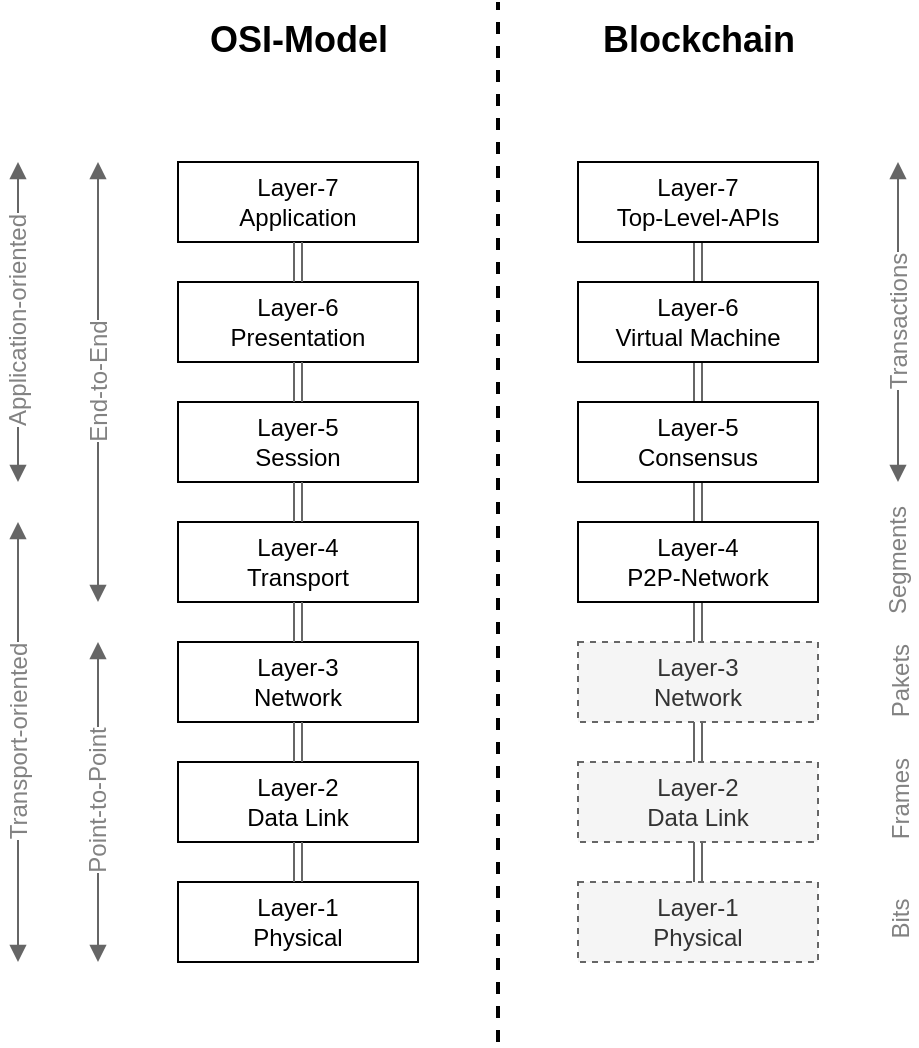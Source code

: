 <mxfile version="12.3.2" type="device" pages="1"><diagram id="7qqxXRx-fDXC5ZTydJMF" name="Page-1"><mxGraphModel dx="1010" dy="579" grid="1" gridSize="10" guides="1" tooltips="1" connect="1" arrows="1" fold="1" page="1" pageScale="1" pageWidth="827" pageHeight="1169" math="0" shadow="0"><root><mxCell id="0"/><mxCell id="1" parent="0"/><mxCell id="JKlB0uWzF0zql50kS8nn-1" value="Layer-7&lt;br&gt;Application" style="rounded=0;whiteSpace=wrap;html=1;" parent="1" vertex="1"><mxGeometry x="160" y="280" width="120" height="40" as="geometry"/></mxCell><mxCell id="JKlB0uWzF0zql50kS8nn-2" value="Layer-6&lt;br&gt;Presentation" style="rounded=0;whiteSpace=wrap;html=1;" parent="1" vertex="1"><mxGeometry x="160" y="340" width="120" height="40" as="geometry"/></mxCell><mxCell id="JKlB0uWzF0zql50kS8nn-3" value="Layer-5&lt;br&gt;Session" style="rounded=0;whiteSpace=wrap;html=1;" parent="1" vertex="1"><mxGeometry x="160" y="400" width="120" height="40" as="geometry"/></mxCell><mxCell id="JKlB0uWzF0zql50kS8nn-4" value="Layer-4&lt;br&gt;Transport" style="rounded=0;whiteSpace=wrap;html=1;" parent="1" vertex="1"><mxGeometry x="160" y="460" width="120" height="40" as="geometry"/></mxCell><mxCell id="JKlB0uWzF0zql50kS8nn-5" value="Layer-3&lt;br&gt;Network" style="rounded=0;whiteSpace=wrap;html=1;" parent="1" vertex="1"><mxGeometry x="160" y="520" width="120" height="40" as="geometry"/></mxCell><mxCell id="JKlB0uWzF0zql50kS8nn-6" value="Layer-2&lt;br&gt;Data Link" style="rounded=0;whiteSpace=wrap;html=1;" parent="1" vertex="1"><mxGeometry x="160" y="580" width="120" height="40" as="geometry"/></mxCell><mxCell id="JKlB0uWzF0zql50kS8nn-7" value="Layer-1&lt;br&gt;Physical" style="rounded=0;whiteSpace=wrap;html=1;" parent="1" vertex="1"><mxGeometry x="160" y="640" width="120" height="40" as="geometry"/></mxCell><mxCell id="JKlB0uWzF0zql50kS8nn-48" style="edgeStyle=none;shape=link;orthogonalLoop=1;jettySize=auto;html=1;entryX=0.5;entryY=0;entryDx=0;entryDy=0;startArrow=block;strokeColor=#666666;fillColor=#f5f5f5;fontSize=18;" parent="1" source="JKlB0uWzF0zql50kS8nn-8" target="JKlB0uWzF0zql50kS8nn-9" edge="1"><mxGeometry relative="1" as="geometry"/></mxCell><mxCell id="JKlB0uWzF0zql50kS8nn-8" value="Layer-7&lt;br&gt;Top-Level-APIs" style="rounded=0;whiteSpace=wrap;html=1;" parent="1" vertex="1"><mxGeometry x="360" y="280" width="120" height="40" as="geometry"/></mxCell><mxCell id="JKlB0uWzF0zql50kS8nn-49" style="edgeStyle=none;shape=link;orthogonalLoop=1;jettySize=auto;html=1;entryX=0.5;entryY=0;entryDx=0;entryDy=0;startArrow=block;strokeColor=#666666;fillColor=#f5f5f5;fontSize=18;" parent="1" source="JKlB0uWzF0zql50kS8nn-9" target="JKlB0uWzF0zql50kS8nn-10" edge="1"><mxGeometry relative="1" as="geometry"/></mxCell><mxCell id="JKlB0uWzF0zql50kS8nn-9" value="Layer-6&lt;br&gt;Virtual Machine" style="rounded=0;whiteSpace=wrap;html=1;" parent="1" vertex="1"><mxGeometry x="360" y="340" width="120" height="40" as="geometry"/></mxCell><mxCell id="JKlB0uWzF0zql50kS8nn-50" style="edgeStyle=none;shape=link;orthogonalLoop=1;jettySize=auto;html=1;entryX=0.5;entryY=0;entryDx=0;entryDy=0;startArrow=block;strokeColor=#666666;fillColor=#f5f5f5;fontSize=18;" parent="1" source="JKlB0uWzF0zql50kS8nn-10" target="JKlB0uWzF0zql50kS8nn-11" edge="1"><mxGeometry relative="1" as="geometry"/></mxCell><mxCell id="JKlB0uWzF0zql50kS8nn-10" value="Layer-5&lt;br&gt;Consensus" style="rounded=0;whiteSpace=wrap;html=1;" parent="1" vertex="1"><mxGeometry x="360" y="400" width="120" height="40" as="geometry"/></mxCell><mxCell id="JKlB0uWzF0zql50kS8nn-51" style="edgeStyle=none;shape=link;orthogonalLoop=1;jettySize=auto;html=1;entryX=0.5;entryY=0;entryDx=0;entryDy=0;startArrow=block;strokeColor=#666666;fillColor=#f5f5f5;fontSize=18;" parent="1" source="JKlB0uWzF0zql50kS8nn-11" target="JKlB0uWzF0zql50kS8nn-28" edge="1"><mxGeometry relative="1" as="geometry"/></mxCell><mxCell id="JKlB0uWzF0zql50kS8nn-11" value="Layer-4&lt;br&gt;P2P-Network" style="rounded=0;whiteSpace=wrap;html=1;" parent="1" vertex="1"><mxGeometry x="360" y="460" width="120" height="40" as="geometry"/></mxCell><mxCell id="JKlB0uWzF0zql50kS8nn-12" value="" style="endArrow=block;html=1;fontColor=#828282;fillColor=#f5f5f5;strokeColor=#666666;endFill=1;startArrow=block;startFill=1;" parent="1" edge="1"><mxGeometry width="50" height="50" relative="1" as="geometry"><mxPoint x="120" y="500" as="sourcePoint"/><mxPoint x="120" y="280" as="targetPoint"/></mxGeometry></mxCell><mxCell id="JKlB0uWzF0zql50kS8nn-13" value="End-to-End" style="text;html=1;align=center;verticalAlign=middle;resizable=0;points=[];;labelBackgroundColor=#ffffff;horizontal=0;fontColor=#828282;" parent="JKlB0uWzF0zql50kS8nn-12" vertex="1" connectable="0"><mxGeometry x="0.324" y="-4" relative="1" as="geometry"><mxPoint x="-4" y="35.5" as="offset"/></mxGeometry></mxCell><mxCell id="JKlB0uWzF0zql50kS8nn-14" value="" style="endArrow=block;html=1;fontColor=#828282;fillColor=#f5f5f5;strokeColor=#666666;startArrow=block;startFill=1;endFill=1;" parent="1" edge="1"><mxGeometry width="50" height="50" relative="1" as="geometry"><mxPoint x="120" y="680" as="sourcePoint"/><mxPoint x="120" y="520" as="targetPoint"/></mxGeometry></mxCell><mxCell id="JKlB0uWzF0zql50kS8nn-15" value="Point-to-Point" style="text;html=1;align=center;verticalAlign=middle;resizable=0;points=[];;labelBackgroundColor=#ffffff;horizontal=0;fontColor=#828282;" parent="JKlB0uWzF0zql50kS8nn-14" vertex="1" connectable="0"><mxGeometry x="0.324" y="-4" relative="1" as="geometry"><mxPoint x="-4" y="25.5" as="offset"/></mxGeometry></mxCell><mxCell id="JKlB0uWzF0zql50kS8nn-16" value="" style="endArrow=block;html=1;fontColor=#828282;fillColor=#f5f5f5;strokeColor=#666666;startArrow=block;startFill=1;endFill=1;" parent="1" edge="1"><mxGeometry width="50" height="50" relative="1" as="geometry"><mxPoint x="80" y="440" as="sourcePoint"/><mxPoint x="80" y="280" as="targetPoint"/></mxGeometry></mxCell><mxCell id="JKlB0uWzF0zql50kS8nn-17" value="Application-oriented" style="text;html=1;align=center;verticalAlign=middle;resizable=0;points=[];;labelBackgroundColor=#ffffff;horizontal=0;fontColor=#828282;" parent="JKlB0uWzF0zql50kS8nn-16" vertex="1" connectable="0"><mxGeometry x="0.324" y="-4" relative="1" as="geometry"><mxPoint x="-4" y="25.5" as="offset"/></mxGeometry></mxCell><mxCell id="JKlB0uWzF0zql50kS8nn-19" value="" style="endArrow=block;html=1;fontColor=#828282;fillColor=#f5f5f5;strokeColor=#666666;startArrow=block;startFill=1;endFill=1;" parent="1" edge="1"><mxGeometry width="50" height="50" relative="1" as="geometry"><mxPoint x="80" y="680" as="sourcePoint"/><mxPoint x="80" y="460" as="targetPoint"/></mxGeometry></mxCell><mxCell id="JKlB0uWzF0zql50kS8nn-20" value="Transport-oriented" style="text;html=1;align=center;verticalAlign=middle;resizable=0;points=[];;labelBackgroundColor=#ffffff;horizontal=0;fontColor=#828282;" parent="JKlB0uWzF0zql50kS8nn-19" vertex="1" connectable="0"><mxGeometry x="0.324" y="-4" relative="1" as="geometry"><mxPoint x="-4" y="35.5" as="offset"/></mxGeometry></mxCell><mxCell id="JKlB0uWzF0zql50kS8nn-21" value="" style="endArrow=block;html=1;fontColor=#828282;fillColor=#f5f5f5;strokeColor=#666666;endFill=1;startArrow=block;startFill=1;" parent="1" edge="1"><mxGeometry width="50" height="50" relative="1" as="geometry"><mxPoint x="520" y="440" as="sourcePoint"/><mxPoint x="520" y="280" as="targetPoint"/></mxGeometry></mxCell><mxCell id="JKlB0uWzF0zql50kS8nn-22" value="Transactions" style="text;html=1;align=center;verticalAlign=middle;resizable=0;points=[];;labelBackgroundColor=#ffffff;horizontal=0;fontColor=#828282;" parent="JKlB0uWzF0zql50kS8nn-21" vertex="1" connectable="0"><mxGeometry x="0.324" y="-4" relative="1" as="geometry"><mxPoint x="-4" y="26" as="offset"/></mxGeometry></mxCell><mxCell id="JKlB0uWzF0zql50kS8nn-23" value="" style="endArrow=none;html=1;fontColor=#828282;" parent="1" edge="1"><mxGeometry width="50" height="50" relative="1" as="geometry"><mxPoint x="520" y="500" as="sourcePoint"/><mxPoint x="520" y="460" as="targetPoint"/></mxGeometry></mxCell><mxCell id="JKlB0uWzF0zql50kS8nn-24" value="Segments" style="text;html=1;align=center;verticalAlign=middle;resizable=0;points=[];;labelBackgroundColor=#ffffff;horizontal=0;fontColor=#828282;" parent="JKlB0uWzF0zql50kS8nn-23" vertex="1" connectable="0"><mxGeometry x="0.324" y="-4" relative="1" as="geometry"><mxPoint x="-4" y="6" as="offset"/></mxGeometry></mxCell><mxCell id="JKlB0uWzF0zql50kS8nn-52" style="edgeStyle=none;shape=link;orthogonalLoop=1;jettySize=auto;html=1;entryX=0.5;entryY=0;entryDx=0;entryDy=0;startArrow=block;strokeColor=#666666;fillColor=#f5f5f5;fontSize=18;" parent="1" source="JKlB0uWzF0zql50kS8nn-28" target="JKlB0uWzF0zql50kS8nn-29" edge="1"><mxGeometry relative="1" as="geometry"/></mxCell><mxCell id="JKlB0uWzF0zql50kS8nn-28" value="Layer-3&lt;br&gt;Network" style="rounded=0;whiteSpace=wrap;html=1;dashed=1;fillColor=#f5f5f5;strokeColor=#666666;fontColor=#333333;" parent="1" vertex="1"><mxGeometry x="360" y="520" width="120" height="40" as="geometry"/></mxCell><mxCell id="JKlB0uWzF0zql50kS8nn-53" style="edgeStyle=none;shape=link;orthogonalLoop=1;jettySize=auto;html=1;entryX=0.5;entryY=0;entryDx=0;entryDy=0;startArrow=block;strokeColor=#666666;fillColor=#f5f5f5;fontSize=18;" parent="1" source="JKlB0uWzF0zql50kS8nn-29" target="JKlB0uWzF0zql50kS8nn-30" edge="1"><mxGeometry relative="1" as="geometry"/></mxCell><mxCell id="JKlB0uWzF0zql50kS8nn-29" value="Layer-2&lt;br&gt;Data Link" style="rounded=0;whiteSpace=wrap;html=1;dashed=1;fillColor=#f5f5f5;strokeColor=#666666;fontColor=#333333;" parent="1" vertex="1"><mxGeometry x="360" y="580" width="120" height="40" as="geometry"/></mxCell><mxCell id="JKlB0uWzF0zql50kS8nn-30" value="Layer-1&lt;br&gt;Physical" style="rounded=0;whiteSpace=wrap;html=1;dashed=1;fillColor=#f5f5f5;strokeColor=#666666;fontColor=#333333;" parent="1" vertex="1"><mxGeometry x="360" y="640" width="120" height="40" as="geometry"/></mxCell><mxCell id="JKlB0uWzF0zql50kS8nn-39" value="" style="shape=link;html=1;startArrow=block;fontSize=18;entryX=0.5;entryY=1;entryDx=0;entryDy=0;fillColor=#f5f5f5;strokeColor=#666666;" parent="1" target="JKlB0uWzF0zql50kS8nn-6" edge="1"><mxGeometry width="50" height="50" relative="1" as="geometry"><mxPoint x="220" y="640" as="sourcePoint"/><mxPoint x="70" y="750" as="targetPoint"/></mxGeometry></mxCell><mxCell id="JKlB0uWzF0zql50kS8nn-40" value="" style="shape=link;html=1;startArrow=block;fontSize=18;exitX=0.5;exitY=0;exitDx=0;exitDy=0;fillColor=#f5f5f5;strokeColor=#666666;entryX=0.5;entryY=1;entryDx=0;entryDy=0;" parent="1" source="JKlB0uWzF0zql50kS8nn-6" target="JKlB0uWzF0zql50kS8nn-5" edge="1"><mxGeometry width="50" height="50" relative="1" as="geometry"><mxPoint x="220" y="560" as="sourcePoint"/><mxPoint x="200" y="540" as="targetPoint"/></mxGeometry></mxCell><mxCell id="JKlB0uWzF0zql50kS8nn-41" value="" style="shape=link;html=1;startArrow=block;fontSize=18;entryX=0.5;entryY=1;entryDx=0;entryDy=0;exitX=0.5;exitY=0;exitDx=0;exitDy=0;fillColor=#f5f5f5;strokeColor=#666666;" parent="1" source="JKlB0uWzF0zql50kS8nn-5" target="JKlB0uWzF0zql50kS8nn-4" edge="1"><mxGeometry width="50" height="50" relative="1" as="geometry"><mxPoint x="220" y="480" as="sourcePoint"/><mxPoint x="220" y="440" as="targetPoint"/></mxGeometry></mxCell><mxCell id="JKlB0uWzF0zql50kS8nn-42" value="" style="shape=link;html=1;startArrow=block;fontSize=18;exitX=0.5;exitY=0;exitDx=0;exitDy=0;fillColor=#f5f5f5;strokeColor=#666666;entryX=0.5;entryY=1;entryDx=0;entryDy=0;" parent="1" source="JKlB0uWzF0zql50kS8nn-4" target="JKlB0uWzF0zql50kS8nn-3" edge="1"><mxGeometry width="50" height="50" relative="1" as="geometry"><mxPoint x="220" y="400" as="sourcePoint"/><mxPoint x="260" y="390" as="targetPoint"/></mxGeometry></mxCell><mxCell id="JKlB0uWzF0zql50kS8nn-43" value="" style="shape=link;html=1;startArrow=block;fontSize=18;exitX=0.5;exitY=0;exitDx=0;exitDy=0;fillColor=#f5f5f5;strokeColor=#666666;entryX=0.5;entryY=1;entryDx=0;entryDy=0;" parent="1" source="JKlB0uWzF0zql50kS8nn-3" target="JKlB0uWzF0zql50kS8nn-2" edge="1"><mxGeometry width="50" height="50" relative="1" as="geometry"><mxPoint x="220" y="320" as="sourcePoint"/><mxPoint x="240" y="310" as="targetPoint"/></mxGeometry></mxCell><mxCell id="JKlB0uWzF0zql50kS8nn-44" value="" style="shape=link;html=1;startArrow=block;fontSize=18;entryX=0.5;entryY=1;entryDx=0;entryDy=0;exitX=0.5;exitY=0;exitDx=0;exitDy=0;fillColor=#f5f5f5;strokeColor=#666666;" parent="1" source="JKlB0uWzF0zql50kS8nn-2" target="JKlB0uWzF0zql50kS8nn-1" edge="1"><mxGeometry width="50" height="50" relative="1" as="geometry"><mxPoint x="220" y="240" as="sourcePoint"/><mxPoint x="220" y="200" as="targetPoint"/></mxGeometry></mxCell><mxCell id="JKlB0uWzF0zql50kS8nn-54" value="" style="endArrow=none;dashed=1;html=1;strokeColor=#000000;fillColor=#f5f5f5;fontSize=18;strokeWidth=2;" parent="1" edge="1"><mxGeometry width="50" height="50" relative="1" as="geometry"><mxPoint x="320" y="720" as="sourcePoint"/><mxPoint x="320" y="200" as="targetPoint"/></mxGeometry></mxCell><mxCell id="JKlB0uWzF0zql50kS8nn-55" value="OSI-Model" style="text;html=1;align=center;verticalAlign=middle;resizable=0;points=[];;autosize=1;fontSize=18;fontColor=#000000;fontStyle=1" parent="1" vertex="1"><mxGeometry x="170" y="204" width="100" height="30" as="geometry"/></mxCell><mxCell id="JKlB0uWzF0zql50kS8nn-56" value="Blockchain" style="text;html=1;align=center;verticalAlign=middle;resizable=0;points=[];;autosize=1;fontSize=18;fontColor=#000000;fontStyle=1" parent="1" vertex="1"><mxGeometry x="365" y="204" width="110" height="30" as="geometry"/></mxCell><mxCell id="U9LbXsWMGo7n1xS3HSjt-4" value="Pakets" style="text;html=1;align=center;verticalAlign=middle;resizable=0;points=[];;labelBackgroundColor=#ffffff;horizontal=0;fontColor=#828282;" vertex="1" connectable="0" parent="1"><mxGeometry x="525" y="545.793" as="geometry"><mxPoint x="-4" y="6" as="offset"/></mxGeometry></mxCell><mxCell id="U9LbXsWMGo7n1xS3HSjt-5" value="Bits" style="text;html=1;align=center;verticalAlign=middle;resizable=0;points=[];;labelBackgroundColor=#ffffff;horizontal=0;fontColor=#828282;" vertex="1" connectable="0" parent="1"><mxGeometry x="525" y="664.793" as="geometry"><mxPoint x="-4" y="6" as="offset"/></mxGeometry></mxCell><mxCell id="U9LbXsWMGo7n1xS3HSjt-7" value="Frames" style="text;html=1;align=center;verticalAlign=middle;resizable=0;points=[];;labelBackgroundColor=#ffffff;horizontal=0;fontColor=#828282;" vertex="1" connectable="0" parent="1"><mxGeometry x="525" y="604.793" as="geometry"><mxPoint x="-4" y="6" as="offset"/></mxGeometry></mxCell></root></mxGraphModel></diagram></mxfile>